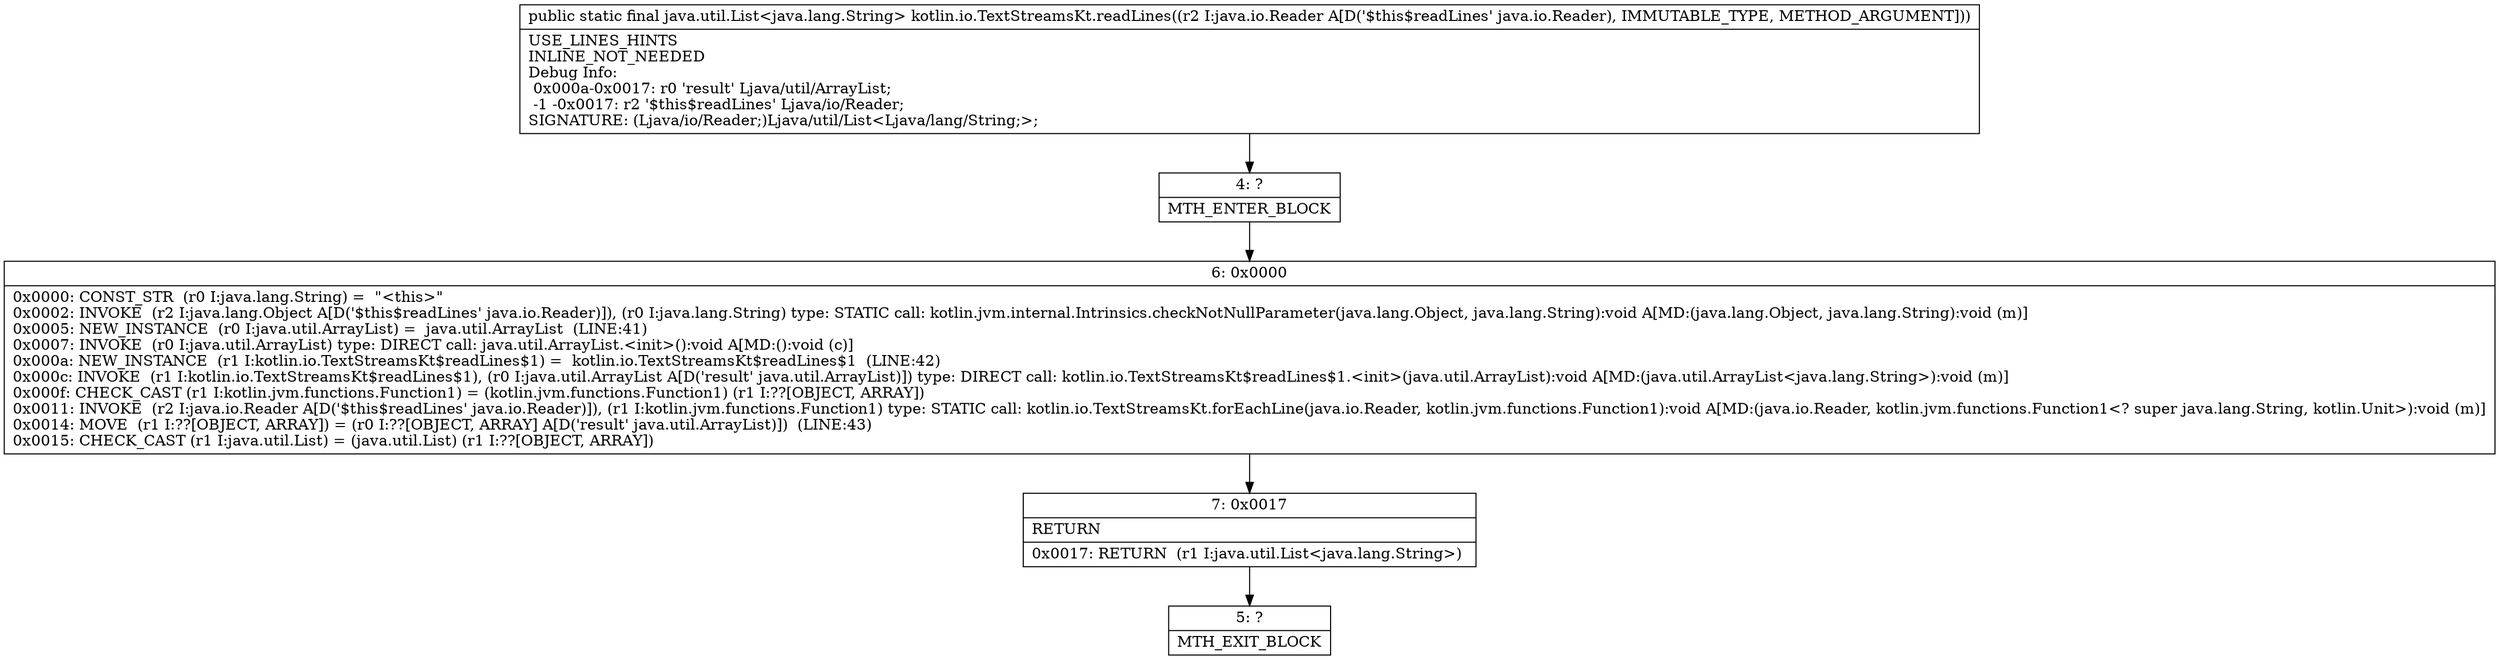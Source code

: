digraph "CFG forkotlin.io.TextStreamsKt.readLines(Ljava\/io\/Reader;)Ljava\/util\/List;" {
Node_4 [shape=record,label="{4\:\ ?|MTH_ENTER_BLOCK\l}"];
Node_6 [shape=record,label="{6\:\ 0x0000|0x0000: CONST_STR  (r0 I:java.lang.String) =  \"\<this\>\" \l0x0002: INVOKE  (r2 I:java.lang.Object A[D('$this$readLines' java.io.Reader)]), (r0 I:java.lang.String) type: STATIC call: kotlin.jvm.internal.Intrinsics.checkNotNullParameter(java.lang.Object, java.lang.String):void A[MD:(java.lang.Object, java.lang.String):void (m)]\l0x0005: NEW_INSTANCE  (r0 I:java.util.ArrayList) =  java.util.ArrayList  (LINE:41)\l0x0007: INVOKE  (r0 I:java.util.ArrayList) type: DIRECT call: java.util.ArrayList.\<init\>():void A[MD:():void (c)]\l0x000a: NEW_INSTANCE  (r1 I:kotlin.io.TextStreamsKt$readLines$1) =  kotlin.io.TextStreamsKt$readLines$1  (LINE:42)\l0x000c: INVOKE  (r1 I:kotlin.io.TextStreamsKt$readLines$1), (r0 I:java.util.ArrayList A[D('result' java.util.ArrayList)]) type: DIRECT call: kotlin.io.TextStreamsKt$readLines$1.\<init\>(java.util.ArrayList):void A[MD:(java.util.ArrayList\<java.lang.String\>):void (m)]\l0x000f: CHECK_CAST (r1 I:kotlin.jvm.functions.Function1) = (kotlin.jvm.functions.Function1) (r1 I:??[OBJECT, ARRAY]) \l0x0011: INVOKE  (r2 I:java.io.Reader A[D('$this$readLines' java.io.Reader)]), (r1 I:kotlin.jvm.functions.Function1) type: STATIC call: kotlin.io.TextStreamsKt.forEachLine(java.io.Reader, kotlin.jvm.functions.Function1):void A[MD:(java.io.Reader, kotlin.jvm.functions.Function1\<? super java.lang.String, kotlin.Unit\>):void (m)]\l0x0014: MOVE  (r1 I:??[OBJECT, ARRAY]) = (r0 I:??[OBJECT, ARRAY] A[D('result' java.util.ArrayList)])  (LINE:43)\l0x0015: CHECK_CAST (r1 I:java.util.List) = (java.util.List) (r1 I:??[OBJECT, ARRAY]) \l}"];
Node_7 [shape=record,label="{7\:\ 0x0017|RETURN\l|0x0017: RETURN  (r1 I:java.util.List\<java.lang.String\>) \l}"];
Node_5 [shape=record,label="{5\:\ ?|MTH_EXIT_BLOCK\l}"];
MethodNode[shape=record,label="{public static final java.util.List\<java.lang.String\> kotlin.io.TextStreamsKt.readLines((r2 I:java.io.Reader A[D('$this$readLines' java.io.Reader), IMMUTABLE_TYPE, METHOD_ARGUMENT]))  | USE_LINES_HINTS\lINLINE_NOT_NEEDED\lDebug Info:\l  0x000a\-0x0017: r0 'result' Ljava\/util\/ArrayList;\l  \-1 \-0x0017: r2 '$this$readLines' Ljava\/io\/Reader;\lSIGNATURE: (Ljava\/io\/Reader;)Ljava\/util\/List\<Ljava\/lang\/String;\>;\l}"];
MethodNode -> Node_4;Node_4 -> Node_6;
Node_6 -> Node_7;
Node_7 -> Node_5;
}

